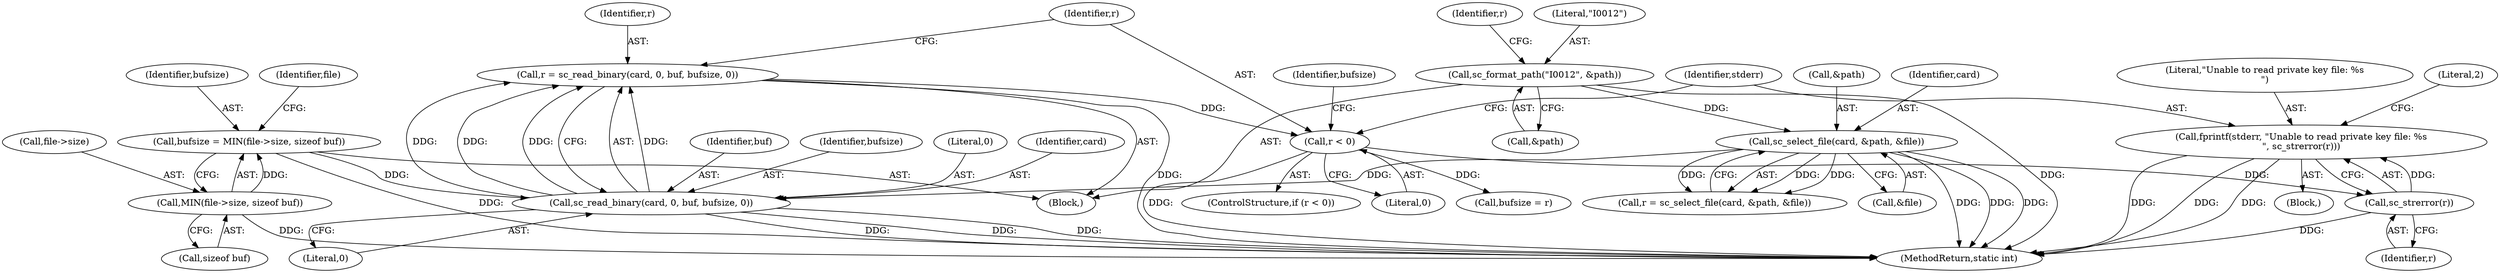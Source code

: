 digraph "0_OpenSC_360e95d45ac4123255a4c796db96337f332160ad#diff-d643a0fa169471dbf2912f4866dc49c5_8@API" {
"1000183" [label="(Call,fprintf(stderr, \"Unable to read private key file: %s\n\", sc_strerror(r)))"];
"1000186" [label="(Call,sc_strerror(r))"];
"1000179" [label="(Call,r < 0)"];
"1000170" [label="(Call,r = sc_read_binary(card, 0, buf, bufsize, 0))"];
"1000172" [label="(Call,sc_read_binary(card, 0, buf, bufsize, 0))"];
"1000127" [label="(Call,sc_select_file(card, &path, &file))"];
"1000121" [label="(Call,sc_format_path(\"I0012\", &path))"];
"1000160" [label="(Call,bufsize = MIN(file->size, sizeof buf))"];
"1000162" [label="(Call,MIN(file->size, sizeof buf))"];
"1000187" [label="(Identifier,r)"];
"1000123" [label="(Call,&path)"];
"1000131" [label="(Call,&file)"];
"1000172" [label="(Call,sc_read_binary(card, 0, buf, bufsize, 0))"];
"1000185" [label="(Literal,\"Unable to read private key file: %s\n\")"];
"1000186" [label="(Call,sc_strerror(r))"];
"1000183" [label="(Call,fprintf(stderr, \"Unable to read private key file: %s\n\", sc_strerror(r)))"];
"1000189" [label="(Literal,2)"];
"1000161" [label="(Identifier,bufsize)"];
"1000170" [label="(Call,r = sc_read_binary(card, 0, buf, bufsize, 0))"];
"1000122" [label="(Literal,\"I0012\")"];
"1000175" [label="(Identifier,buf)"];
"1000163" [label="(Call,file->size)"];
"1000176" [label="(Identifier,bufsize)"];
"1000162" [label="(Call,MIN(file->size, sizeof buf))"];
"1000177" [label="(Literal,0)"];
"1000166" [label="(Call,sizeof buf)"];
"1000126" [label="(Identifier,r)"];
"1000181" [label="(Literal,0)"];
"1000180" [label="(Identifier,r)"];
"1000127" [label="(Call,sc_select_file(card, &path, &file))"];
"1000190" [label="(Call,bufsize = r)"];
"1000184" [label="(Identifier,stderr)"];
"1000125" [label="(Call,r = sc_select_file(card, &path, &file))"];
"1000252" [label="(MethodReturn,static int)"];
"1000178" [label="(ControlStructure,if (r < 0))"];
"1000174" [label="(Literal,0)"];
"1000128" [label="(Identifier,card)"];
"1000169" [label="(Identifier,file)"];
"1000171" [label="(Identifier,r)"];
"1000191" [label="(Identifier,bufsize)"];
"1000173" [label="(Identifier,card)"];
"1000179" [label="(Call,r < 0)"];
"1000129" [label="(Call,&path)"];
"1000160" [label="(Call,bufsize = MIN(file->size, sizeof buf))"];
"1000121" [label="(Call,sc_format_path(\"I0012\", &path))"];
"1000102" [label="(Block,)"];
"1000182" [label="(Block,)"];
"1000183" -> "1000182"  [label="AST: "];
"1000183" -> "1000186"  [label="CFG: "];
"1000184" -> "1000183"  [label="AST: "];
"1000185" -> "1000183"  [label="AST: "];
"1000186" -> "1000183"  [label="AST: "];
"1000189" -> "1000183"  [label="CFG: "];
"1000183" -> "1000252"  [label="DDG: "];
"1000183" -> "1000252"  [label="DDG: "];
"1000183" -> "1000252"  [label="DDG: "];
"1000186" -> "1000183"  [label="DDG: "];
"1000186" -> "1000187"  [label="CFG: "];
"1000187" -> "1000186"  [label="AST: "];
"1000186" -> "1000252"  [label="DDG: "];
"1000179" -> "1000186"  [label="DDG: "];
"1000179" -> "1000178"  [label="AST: "];
"1000179" -> "1000181"  [label="CFG: "];
"1000180" -> "1000179"  [label="AST: "];
"1000181" -> "1000179"  [label="AST: "];
"1000184" -> "1000179"  [label="CFG: "];
"1000191" -> "1000179"  [label="CFG: "];
"1000179" -> "1000252"  [label="DDG: "];
"1000170" -> "1000179"  [label="DDG: "];
"1000179" -> "1000190"  [label="DDG: "];
"1000170" -> "1000102"  [label="AST: "];
"1000170" -> "1000172"  [label="CFG: "];
"1000171" -> "1000170"  [label="AST: "];
"1000172" -> "1000170"  [label="AST: "];
"1000180" -> "1000170"  [label="CFG: "];
"1000170" -> "1000252"  [label="DDG: "];
"1000172" -> "1000170"  [label="DDG: "];
"1000172" -> "1000170"  [label="DDG: "];
"1000172" -> "1000170"  [label="DDG: "];
"1000172" -> "1000170"  [label="DDG: "];
"1000172" -> "1000177"  [label="CFG: "];
"1000173" -> "1000172"  [label="AST: "];
"1000174" -> "1000172"  [label="AST: "];
"1000175" -> "1000172"  [label="AST: "];
"1000176" -> "1000172"  [label="AST: "];
"1000177" -> "1000172"  [label="AST: "];
"1000172" -> "1000252"  [label="DDG: "];
"1000172" -> "1000252"  [label="DDG: "];
"1000172" -> "1000252"  [label="DDG: "];
"1000127" -> "1000172"  [label="DDG: "];
"1000160" -> "1000172"  [label="DDG: "];
"1000127" -> "1000125"  [label="AST: "];
"1000127" -> "1000131"  [label="CFG: "];
"1000128" -> "1000127"  [label="AST: "];
"1000129" -> "1000127"  [label="AST: "];
"1000131" -> "1000127"  [label="AST: "];
"1000125" -> "1000127"  [label="CFG: "];
"1000127" -> "1000252"  [label="DDG: "];
"1000127" -> "1000252"  [label="DDG: "];
"1000127" -> "1000252"  [label="DDG: "];
"1000127" -> "1000125"  [label="DDG: "];
"1000127" -> "1000125"  [label="DDG: "];
"1000127" -> "1000125"  [label="DDG: "];
"1000121" -> "1000127"  [label="DDG: "];
"1000121" -> "1000102"  [label="AST: "];
"1000121" -> "1000123"  [label="CFG: "];
"1000122" -> "1000121"  [label="AST: "];
"1000123" -> "1000121"  [label="AST: "];
"1000126" -> "1000121"  [label="CFG: "];
"1000121" -> "1000252"  [label="DDG: "];
"1000160" -> "1000102"  [label="AST: "];
"1000160" -> "1000162"  [label="CFG: "];
"1000161" -> "1000160"  [label="AST: "];
"1000162" -> "1000160"  [label="AST: "];
"1000169" -> "1000160"  [label="CFG: "];
"1000160" -> "1000252"  [label="DDG: "];
"1000162" -> "1000160"  [label="DDG: "];
"1000162" -> "1000166"  [label="CFG: "];
"1000163" -> "1000162"  [label="AST: "];
"1000166" -> "1000162"  [label="AST: "];
"1000162" -> "1000252"  [label="DDG: "];
}

